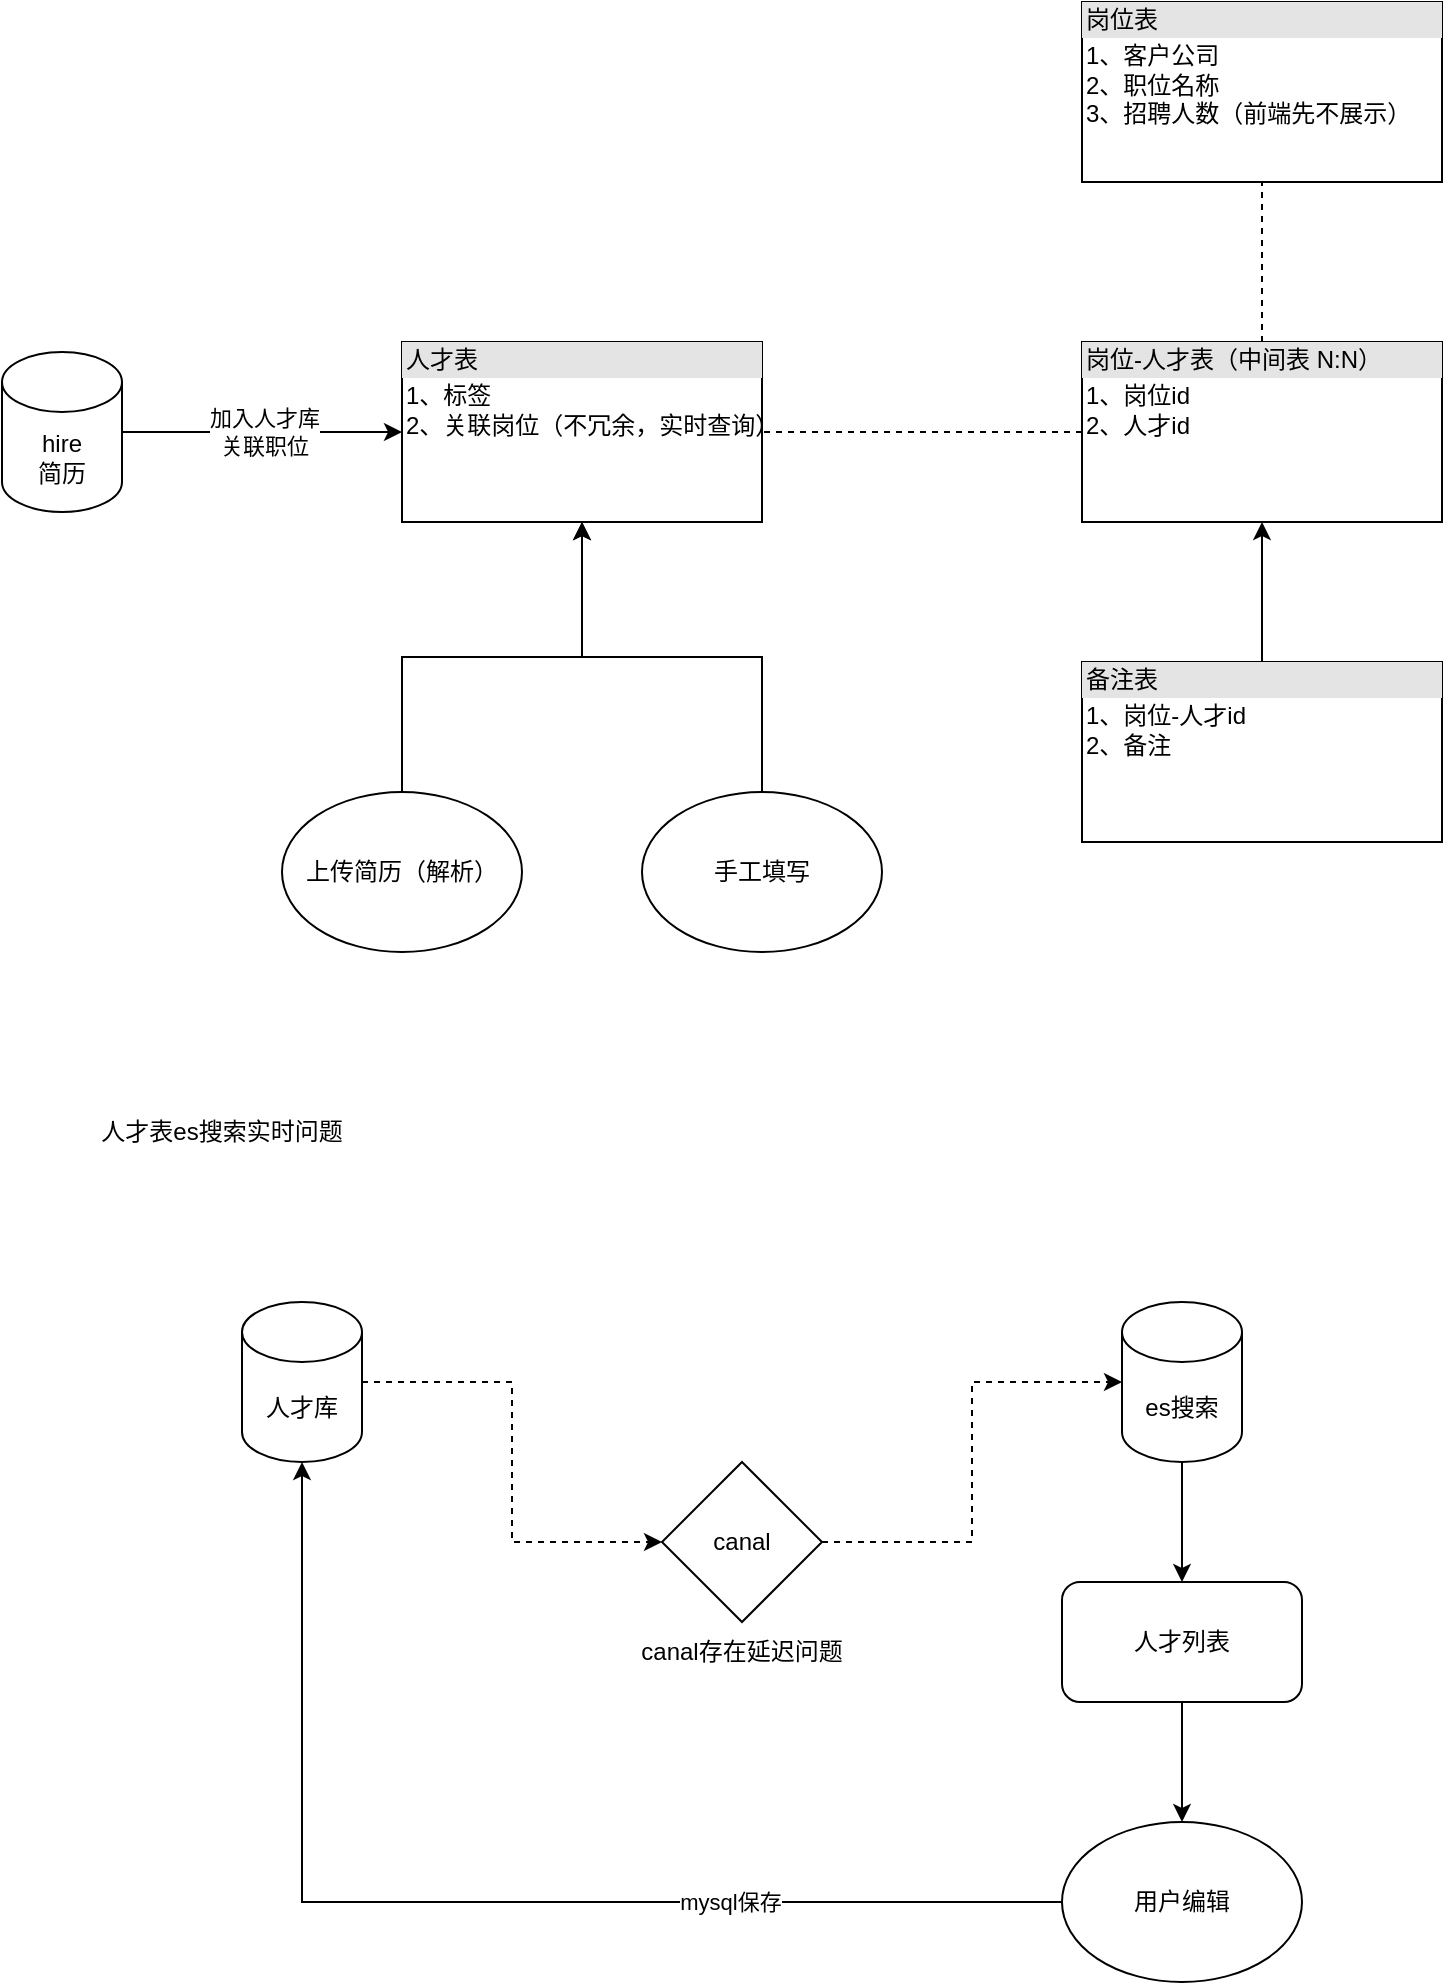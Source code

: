 <mxfile version="18.1.3" type="github">
  <diagram id="kRX3TJ4ZSRatoJqh-dYw" name="Page-1">
    <mxGraphModel dx="2032" dy="780" grid="1" gridSize="10" guides="1" tooltips="1" connect="1" arrows="1" fold="1" page="1" pageScale="1" pageWidth="827" pageHeight="1169" math="0" shadow="0">
      <root>
        <mxCell id="0" />
        <mxCell id="1" parent="0" />
        <mxCell id="vtiqP59wO7phixTwong5-3" style="edgeStyle=orthogonalEdgeStyle;rounded=0;orthogonalLoop=1;jettySize=auto;html=1;" parent="1" source="vtiqP59wO7phixTwong5-1" edge="1">
          <mxGeometry relative="1" as="geometry">
            <mxPoint x="220" y="275" as="targetPoint" />
          </mxGeometry>
        </mxCell>
        <mxCell id="vtiqP59wO7phixTwong5-4" value="加入人才库&lt;br&gt;关联职位" style="edgeLabel;html=1;align=center;verticalAlign=middle;resizable=0;points=[];" parent="vtiqP59wO7phixTwong5-3" vertex="1" connectable="0">
          <mxGeometry x="0.013" y="1" relative="1" as="geometry">
            <mxPoint as="offset" />
          </mxGeometry>
        </mxCell>
        <mxCell id="vtiqP59wO7phixTwong5-1" value="hire&lt;br&gt;简历" style="shape=cylinder3;whiteSpace=wrap;html=1;boundedLbl=1;backgroundOutline=1;size=15;" parent="1" vertex="1">
          <mxGeometry x="20" y="235" width="60" height="80" as="geometry" />
        </mxCell>
        <mxCell id="vtiqP59wO7phixTwong5-16" style="edgeStyle=orthogonalEdgeStyle;rounded=0;orthogonalLoop=1;jettySize=auto;html=1;entryX=0.5;entryY=1;entryDx=0;entryDy=0;" parent="1" source="vtiqP59wO7phixTwong5-5" target="vtiqP59wO7phixTwong5-15" edge="1">
          <mxGeometry relative="1" as="geometry" />
        </mxCell>
        <mxCell id="vtiqP59wO7phixTwong5-5" value="上传简历（解析）" style="ellipse;whiteSpace=wrap;html=1;" parent="1" vertex="1">
          <mxGeometry x="160" y="455" width="120" height="80" as="geometry" />
        </mxCell>
        <mxCell id="vtiqP59wO7phixTwong5-18" style="edgeStyle=orthogonalEdgeStyle;rounded=0;orthogonalLoop=1;jettySize=auto;html=1;exitX=0.5;exitY=0;exitDx=0;exitDy=0;entryX=0.5;entryY=1;entryDx=0;entryDy=0;" parent="1" source="vtiqP59wO7phixTwong5-6" target="vtiqP59wO7phixTwong5-15" edge="1">
          <mxGeometry relative="1" as="geometry" />
        </mxCell>
        <mxCell id="vtiqP59wO7phixTwong5-6" value="手工填写" style="ellipse;whiteSpace=wrap;html=1;" parent="1" vertex="1">
          <mxGeometry x="340" y="455" width="120" height="80" as="geometry" />
        </mxCell>
        <mxCell id="vtiqP59wO7phixTwong5-15" value="&lt;div style=&quot;box-sizing:border-box;width:100%;background:#e4e4e4;padding:2px;&quot;&gt;人才表&lt;/div&gt;&lt;table style=&quot;width:100%;font-size:1em;&quot; cellpadding=&quot;2&quot; cellspacing=&quot;0&quot;&gt;&lt;tbody&gt;&lt;tr&gt;&lt;td&gt;1、标签&lt;br&gt;2、关联岗位（不冗余，实时查询）&lt;/td&gt;&lt;td&gt;&lt;/td&gt;&lt;/tr&gt;&lt;/tbody&gt;&lt;/table&gt;" style="verticalAlign=top;align=left;overflow=fill;html=1;" parent="1" vertex="1">
          <mxGeometry x="220" y="230" width="180" height="90" as="geometry" />
        </mxCell>
        <mxCell id="vtiqP59wO7phixTwong5-19" value="&lt;div style=&quot;box-sizing:border-box;width:100%;background:#e4e4e4;padding:2px;&quot;&gt;岗位表&lt;/div&gt;&lt;table style=&quot;width:100%;font-size:1em;&quot; cellpadding=&quot;2&quot; cellspacing=&quot;0&quot;&gt;&lt;tbody&gt;&lt;tr&gt;&lt;td&gt;1、客户公司&lt;br&gt;2、职位名称&lt;br&gt;3、招聘人数（前端先不展示）&lt;/td&gt;&lt;td&gt;&lt;/td&gt;&lt;/tr&gt;&lt;/tbody&gt;&lt;/table&gt;" style="verticalAlign=top;align=left;overflow=fill;html=1;" parent="1" vertex="1">
          <mxGeometry x="560" y="60" width="180" height="90" as="geometry" />
        </mxCell>
        <mxCell id="xcjFeVzdtD4dp9D_b4f6-2" style="edgeStyle=orthogonalEdgeStyle;rounded=0;orthogonalLoop=1;jettySize=auto;html=1;exitX=0.5;exitY=0;exitDx=0;exitDy=0;entryX=0.5;entryY=1;entryDx=0;entryDy=0;dashed=1;endArrow=none;endFill=0;" edge="1" parent="1" source="vtiqP59wO7phixTwong5-20" target="vtiqP59wO7phixTwong5-19">
          <mxGeometry relative="1" as="geometry" />
        </mxCell>
        <mxCell id="xcjFeVzdtD4dp9D_b4f6-3" style="edgeStyle=orthogonalEdgeStyle;rounded=0;orthogonalLoop=1;jettySize=auto;html=1;exitX=0;exitY=0.5;exitDx=0;exitDy=0;dashed=1;endArrow=none;endFill=0;" edge="1" parent="1" source="vtiqP59wO7phixTwong5-20" target="vtiqP59wO7phixTwong5-15">
          <mxGeometry relative="1" as="geometry" />
        </mxCell>
        <mxCell id="vtiqP59wO7phixTwong5-20" value="&lt;div style=&quot;box-sizing:border-box;width:100%;background:#e4e4e4;padding:2px;&quot;&gt;岗位-人才表（中间表 N:N）&lt;/div&gt;&lt;table style=&quot;width:100%;font-size:1em;&quot; cellpadding=&quot;2&quot; cellspacing=&quot;0&quot;&gt;&lt;tbody&gt;&lt;tr&gt;&lt;td&gt;1、岗位id&lt;br&gt;2、人才id&lt;/td&gt;&lt;td&gt;&lt;/td&gt;&lt;/tr&gt;&lt;/tbody&gt;&lt;/table&gt;" style="verticalAlign=top;align=left;overflow=fill;html=1;" parent="1" vertex="1">
          <mxGeometry x="560" y="230" width="180" height="90" as="geometry" />
        </mxCell>
        <mxCell id="xcjFeVzdtD4dp9D_b4f6-5" style="edgeStyle=orthogonalEdgeStyle;rounded=0;orthogonalLoop=1;jettySize=auto;html=1;exitX=0.5;exitY=0;exitDx=0;exitDy=0;entryX=0.5;entryY=1;entryDx=0;entryDy=0;endArrow=classic;endFill=1;" edge="1" parent="1" source="xcjFeVzdtD4dp9D_b4f6-4" target="vtiqP59wO7phixTwong5-20">
          <mxGeometry relative="1" as="geometry" />
        </mxCell>
        <mxCell id="xcjFeVzdtD4dp9D_b4f6-4" value="&lt;div style=&quot;box-sizing:border-box;width:100%;background:#e4e4e4;padding:2px;&quot;&gt;备注表&lt;/div&gt;&lt;table style=&quot;width:100%;font-size:1em;&quot; cellpadding=&quot;2&quot; cellspacing=&quot;0&quot;&gt;&lt;tbody&gt;&lt;tr&gt;&lt;td&gt;1、岗位-人才id&lt;br&gt;2、备注&lt;/td&gt;&lt;td&gt;&lt;/td&gt;&lt;/tr&gt;&lt;/tbody&gt;&lt;/table&gt;" style="verticalAlign=top;align=left;overflow=fill;html=1;" vertex="1" parent="1">
          <mxGeometry x="560" y="390" width="180" height="90" as="geometry" />
        </mxCell>
        <mxCell id="xcjFeVzdtD4dp9D_b4f6-6" value="人才表es搜索实时问题" style="text;html=1;strokeColor=none;fillColor=none;align=center;verticalAlign=middle;whiteSpace=wrap;rounded=0;" vertex="1" parent="1">
          <mxGeometry x="30" y="610" width="200" height="30" as="geometry" />
        </mxCell>
        <mxCell id="xcjFeVzdtD4dp9D_b4f6-16" style="edgeStyle=orthogonalEdgeStyle;rounded=0;orthogonalLoop=1;jettySize=auto;html=1;exitX=1;exitY=0.5;exitDx=0;exitDy=0;exitPerimeter=0;endArrow=classic;endFill=1;dashed=1;" edge="1" parent="1" source="xcjFeVzdtD4dp9D_b4f6-7" target="xcjFeVzdtD4dp9D_b4f6-15">
          <mxGeometry relative="1" as="geometry" />
        </mxCell>
        <mxCell id="xcjFeVzdtD4dp9D_b4f6-7" value="人才库" style="shape=cylinder3;whiteSpace=wrap;html=1;boundedLbl=1;backgroundOutline=1;size=15;" vertex="1" parent="1">
          <mxGeometry x="140" y="710" width="60" height="80" as="geometry" />
        </mxCell>
        <mxCell id="xcjFeVzdtD4dp9D_b4f6-12" style="edgeStyle=orthogonalEdgeStyle;rounded=0;orthogonalLoop=1;jettySize=auto;html=1;exitX=0.5;exitY=1;exitDx=0;exitDy=0;exitPerimeter=0;entryX=0.5;entryY=0;entryDx=0;entryDy=0;endArrow=classic;endFill=1;" edge="1" parent="1" source="xcjFeVzdtD4dp9D_b4f6-8" target="xcjFeVzdtD4dp9D_b4f6-9">
          <mxGeometry relative="1" as="geometry" />
        </mxCell>
        <mxCell id="xcjFeVzdtD4dp9D_b4f6-8" value="es搜索" style="shape=cylinder3;whiteSpace=wrap;html=1;boundedLbl=1;backgroundOutline=1;size=15;" vertex="1" parent="1">
          <mxGeometry x="580" y="710" width="60" height="80" as="geometry" />
        </mxCell>
        <mxCell id="xcjFeVzdtD4dp9D_b4f6-11" style="edgeStyle=orthogonalEdgeStyle;rounded=0;orthogonalLoop=1;jettySize=auto;html=1;exitX=0.5;exitY=1;exitDx=0;exitDy=0;endArrow=classic;endFill=1;" edge="1" parent="1" source="xcjFeVzdtD4dp9D_b4f6-9" target="xcjFeVzdtD4dp9D_b4f6-10">
          <mxGeometry relative="1" as="geometry" />
        </mxCell>
        <mxCell id="xcjFeVzdtD4dp9D_b4f6-9" value="人才列表" style="rounded=1;whiteSpace=wrap;html=1;" vertex="1" parent="1">
          <mxGeometry x="550" y="850" width="120" height="60" as="geometry" />
        </mxCell>
        <mxCell id="xcjFeVzdtD4dp9D_b4f6-13" style="edgeStyle=orthogonalEdgeStyle;rounded=0;orthogonalLoop=1;jettySize=auto;html=1;exitX=0;exitY=0.5;exitDx=0;exitDy=0;entryX=0.5;entryY=1;entryDx=0;entryDy=0;entryPerimeter=0;endArrow=classic;endFill=1;" edge="1" parent="1" source="xcjFeVzdtD4dp9D_b4f6-10" target="xcjFeVzdtD4dp9D_b4f6-7">
          <mxGeometry relative="1" as="geometry" />
        </mxCell>
        <mxCell id="xcjFeVzdtD4dp9D_b4f6-14" value="mysql保存" style="edgeLabel;html=1;align=center;verticalAlign=middle;resizable=0;points=[];" vertex="1" connectable="0" parent="xcjFeVzdtD4dp9D_b4f6-13">
          <mxGeometry x="-0.447" relative="1" as="geometry">
            <mxPoint as="offset" />
          </mxGeometry>
        </mxCell>
        <mxCell id="xcjFeVzdtD4dp9D_b4f6-10" value="用户编辑" style="ellipse;whiteSpace=wrap;html=1;" vertex="1" parent="1">
          <mxGeometry x="550" y="970" width="120" height="80" as="geometry" />
        </mxCell>
        <mxCell id="xcjFeVzdtD4dp9D_b4f6-18" style="edgeStyle=orthogonalEdgeStyle;rounded=0;orthogonalLoop=1;jettySize=auto;html=1;exitX=1;exitY=0.5;exitDx=0;exitDy=0;entryX=0;entryY=0.5;entryDx=0;entryDy=0;entryPerimeter=0;endArrow=classic;endFill=1;dashed=1;" edge="1" parent="1" source="xcjFeVzdtD4dp9D_b4f6-15" target="xcjFeVzdtD4dp9D_b4f6-8">
          <mxGeometry relative="1" as="geometry" />
        </mxCell>
        <mxCell id="xcjFeVzdtD4dp9D_b4f6-15" value="canal" style="rhombus;whiteSpace=wrap;html=1;" vertex="1" parent="1">
          <mxGeometry x="350" y="790" width="80" height="80" as="geometry" />
        </mxCell>
        <mxCell id="xcjFeVzdtD4dp9D_b4f6-19" value="canal存在延迟问题" style="text;html=1;strokeColor=none;fillColor=none;align=center;verticalAlign=middle;whiteSpace=wrap;rounded=0;" vertex="1" parent="1">
          <mxGeometry x="335" y="870" width="110" height="30" as="geometry" />
        </mxCell>
      </root>
    </mxGraphModel>
  </diagram>
</mxfile>
